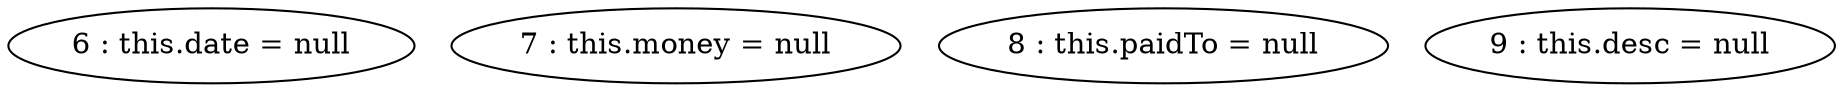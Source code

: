 digraph G {
"6 : this.date = null"
"7 : this.money = null"
"8 : this.paidTo = null"
"9 : this.desc = null"
}